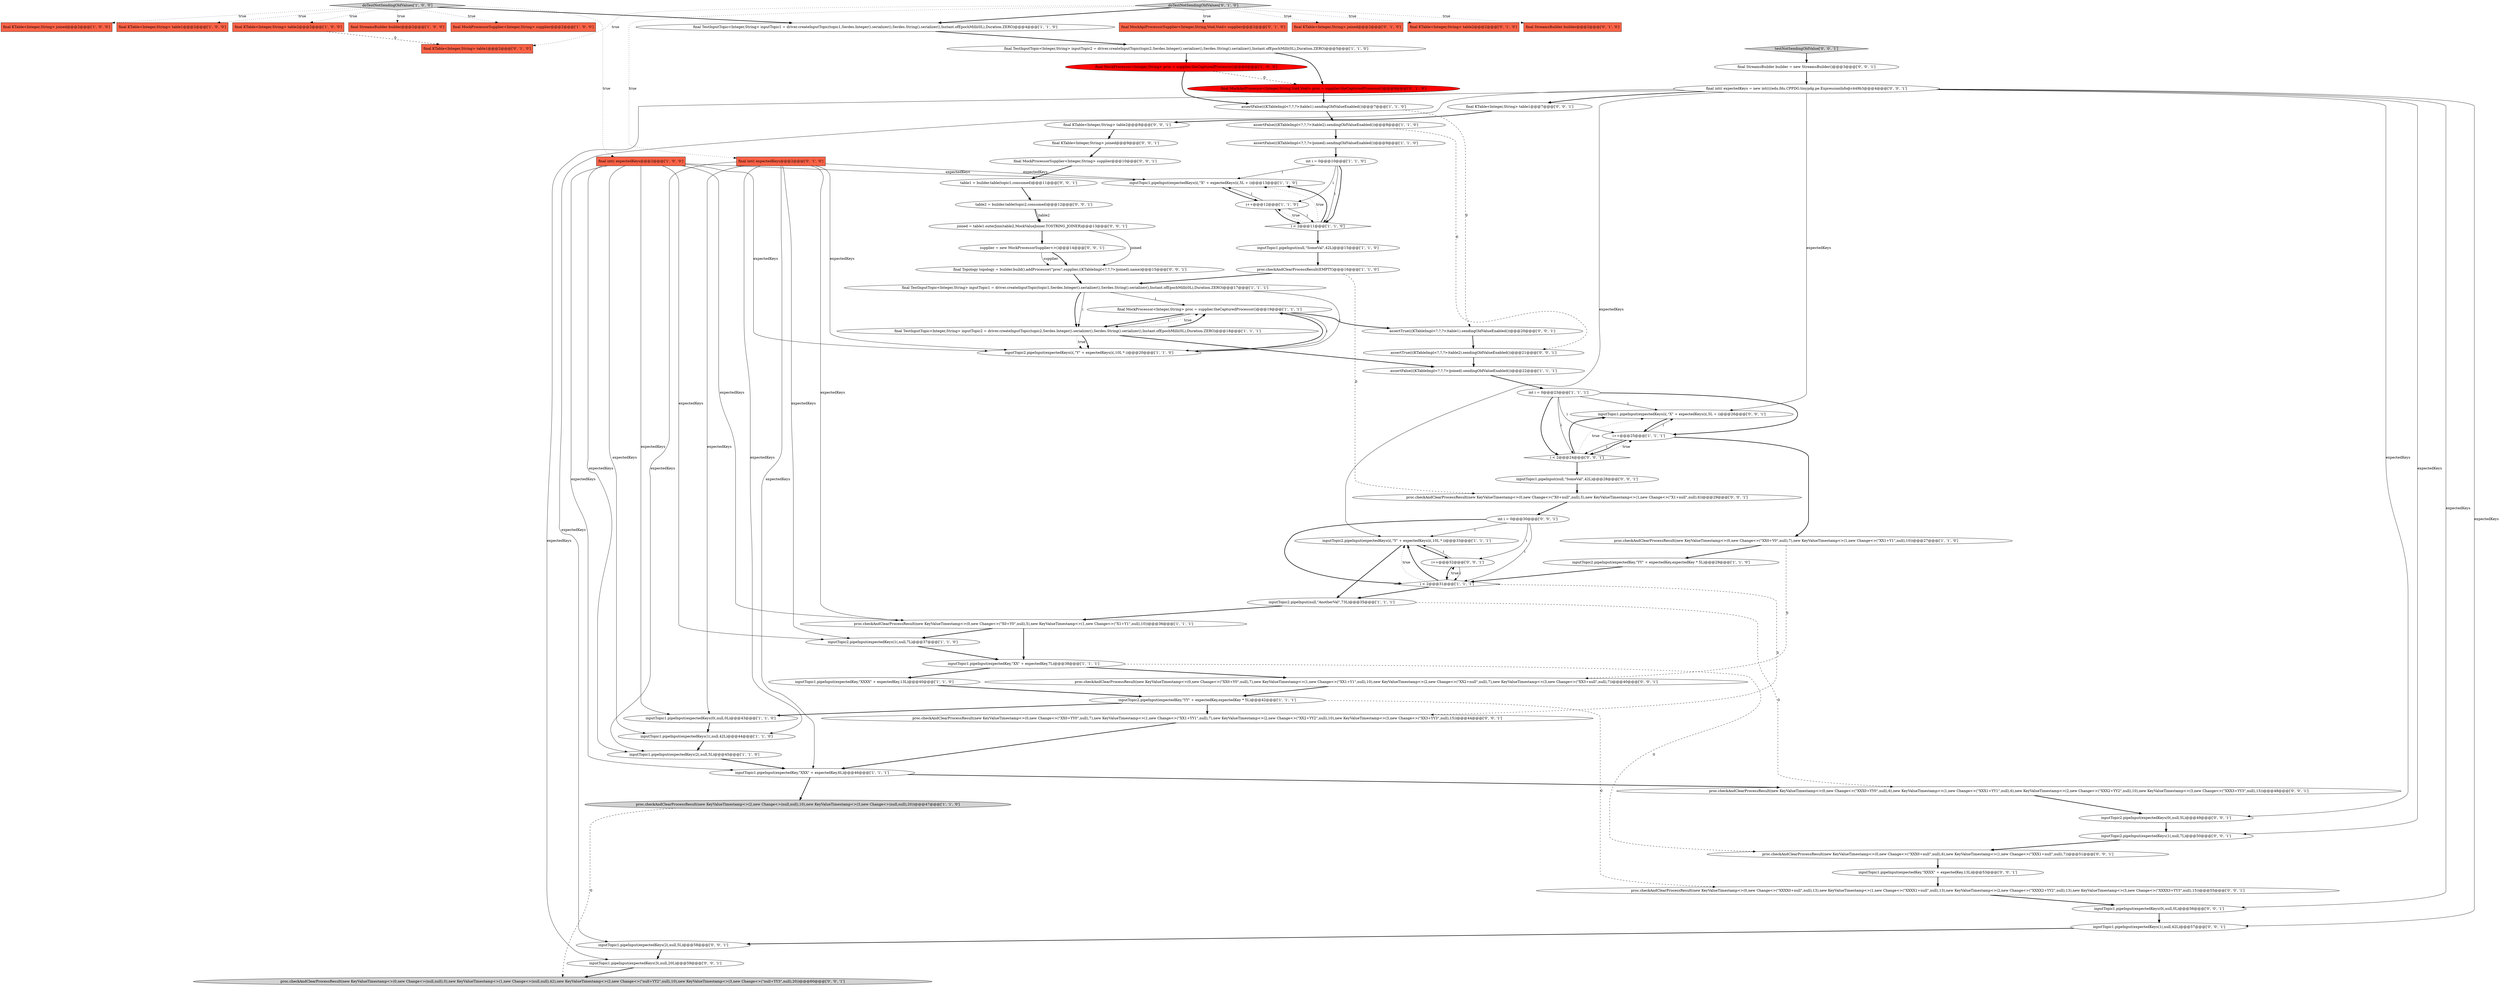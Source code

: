 digraph {
18 [style = filled, label = "assertFalse(((KTableImpl<?,?,?>)joined).sendingOldValueEnabled())@@@9@@@['1', '1', '0']", fillcolor = white, shape = ellipse image = "AAA0AAABBB1BBB"];
59 [style = filled, label = "proc.checkAndClearProcessResult(new KeyValueTimestamp<>(0,new Change<>(\"XXX0+YY0\",null),6),new KeyValueTimestamp<>(1,new Change<>(\"XXX1+YY1\",null),6),new KeyValueTimestamp<>(2,new Change<>(\"XXX2+YY2\",null),10),new KeyValueTimestamp<>(3,new Change<>(\"XXX3+YY3\",null),15))@@@48@@@['0', '0', '1']", fillcolor = white, shape = ellipse image = "AAA0AAABBB3BBB"];
72 [style = filled, label = "inputTopic1.pipeInput(expectedKeys(0(,null,0L)@@@56@@@['0', '0', '1']", fillcolor = white, shape = ellipse image = "AAA0AAABBB3BBB"];
33 [style = filled, label = "final MockProcessor<Integer,String> proc = supplier.theCapturedProcessor()@@@19@@@['1', '1', '1']", fillcolor = white, shape = ellipse image = "AAA0AAABBB1BBB"];
0 [style = filled, label = "final KTable<Integer,String> joined@@@2@@@['1', '0', '0']", fillcolor = tomato, shape = box image = "AAA0AAABBB1BBB"];
77 [style = filled, label = "assertTrue(((KTableImpl<?,?,?>)table2).sendingOldValueEnabled())@@@21@@@['0', '0', '1']", fillcolor = white, shape = ellipse image = "AAA0AAABBB3BBB"];
23 [style = filled, label = "inputTopic2.pipeInput(expectedKeys(i(,\"Y\" + expectedKeys(i(,10L * i)@@@33@@@['1', '1', '1']", fillcolor = white, shape = ellipse image = "AAA0AAABBB1BBB"];
19 [style = filled, label = "assertFalse(((KTableImpl<?,?,?>)joined).sendingOldValueEnabled())@@@22@@@['1', '1', '1']", fillcolor = white, shape = ellipse image = "AAA0AAABBB1BBB"];
21 [style = filled, label = "final TestInputTopic<Integer,String> inputTopic1 = driver.createInputTopic(topic1,Serdes.Integer().serializer(),Serdes.String().serializer(),Instant.ofEpochMilli(0L),Duration.ZERO)@@@4@@@['1', '1', '0']", fillcolor = white, shape = ellipse image = "AAA0AAABBB1BBB"];
63 [style = filled, label = "inputTopic1.pipeInput(expectedKeys(i(,\"X\" + expectedKeys(i(,5L + i)@@@26@@@['0', '0', '1']", fillcolor = white, shape = ellipse image = "AAA0AAABBB3BBB"];
9 [style = filled, label = "assertFalse(((KTableImpl<?,?,?>)table2).sendingOldValueEnabled())@@@8@@@['1', '1', '0']", fillcolor = white, shape = ellipse image = "AAA0AAABBB1BBB"];
41 [style = filled, label = "final MockApiProcessorSupplier<Integer,String,Void,Void> supplier@@@2@@@['0', '1', '0']", fillcolor = tomato, shape = box image = "AAA0AAABBB2BBB"];
40 [style = filled, label = "inputTopic2.pipeInput(null,\"AnotherVal\",73L)@@@35@@@['1', '1', '1']", fillcolor = white, shape = ellipse image = "AAA0AAABBB1BBB"];
34 [style = filled, label = "final MockProcessor<Integer,String> proc = supplier.theCapturedProcessor()@@@6@@@['1', '0', '0']", fillcolor = red, shape = ellipse image = "AAA1AAABBB1BBB"];
31 [style = filled, label = "inputTopic2.pipeInput(expectedKey,\"YY\" + expectedKey,expectedKey * 5L)@@@42@@@['1', '1', '1']", fillcolor = white, shape = ellipse image = "AAA0AAABBB1BBB"];
32 [style = filled, label = "proc.checkAndClearProcessResult(new KeyValueTimestamp<>(0,new Change<>(\"X0+Y0\",null),5),new KeyValueTimestamp<>(1,new Change<>(\"X1+Y1\",null),10))@@@36@@@['1', '1', '1']", fillcolor = white, shape = ellipse image = "AAA0AAABBB1BBB"];
10 [style = filled, label = "final int(( expectedKeys@@@2@@@['1', '0', '0']", fillcolor = tomato, shape = box image = "AAA0AAABBB1BBB"];
7 [style = filled, label = "final KTable<Integer,String> table1@@@2@@@['1', '0', '0']", fillcolor = tomato, shape = box image = "AAA0AAABBB1BBB"];
39 [style = filled, label = "assertFalse(((KTableImpl<?,?,?>)table1).sendingOldValueEnabled())@@@7@@@['1', '1', '0']", fillcolor = white, shape = ellipse image = "AAA0AAABBB1BBB"];
75 [style = filled, label = "int i = 0@@@30@@@['0', '0', '1']", fillcolor = white, shape = ellipse image = "AAA0AAABBB3BBB"];
25 [style = filled, label = "proc.checkAndClearProcessResult(new KeyValueTimestamp<>(0,new Change<>(\"XX0+Y0\",null),7),new KeyValueTimestamp<>(1,new Change<>(\"XX1+Y1\",null),10))@@@27@@@['1', '1', '0']", fillcolor = white, shape = ellipse image = "AAA0AAABBB1BBB"];
35 [style = filled, label = "i++@@@25@@@['1', '1', '1']", fillcolor = white, shape = ellipse image = "AAA0AAABBB1BBB"];
78 [style = filled, label = "inputTopic1.pipeInput(expectedKeys(3(,null,20L)@@@59@@@['0', '0', '1']", fillcolor = white, shape = ellipse image = "AAA0AAABBB3BBB"];
61 [style = filled, label = "proc.checkAndClearProcessResult(new KeyValueTimestamp<>(0,new Change<>(\"XXXX0+null\",null),13),new KeyValueTimestamp<>(1,new Change<>(\"XXXX1+null\",null),13),new KeyValueTimestamp<>(2,new Change<>(\"XXXX2+YY2\",null),13),new KeyValueTimestamp<>(3,new Change<>(\"XXXX3+YY3\",null),15))@@@55@@@['0', '0', '1']", fillcolor = white, shape = ellipse image = "AAA0AAABBB3BBB"];
17 [style = filled, label = "inputTopic1.pipeInput(expectedKey,\"XXX\" + expectedKey,6L)@@@46@@@['1', '1', '1']", fillcolor = white, shape = ellipse image = "AAA0AAABBB1BBB"];
20 [style = filled, label = "int i = 0@@@23@@@['1', '1', '1']", fillcolor = white, shape = ellipse image = "AAA0AAABBB1BBB"];
52 [style = filled, label = "final Topology topology = builder.build().addProcessor(\"proc\",supplier,((KTableImpl<?,?,?>)joined).name)@@@15@@@['0', '0', '1']", fillcolor = white, shape = ellipse image = "AAA0AAABBB3BBB"];
29 [style = filled, label = "final KTable<Integer,String> table2@@@2@@@['1', '0', '0']", fillcolor = tomato, shape = box image = "AAA1AAABBB1BBB"];
51 [style = filled, label = "i++@@@32@@@['0', '0', '1']", fillcolor = white, shape = ellipse image = "AAA0AAABBB3BBB"];
8 [style = filled, label = "inputTopic1.pipeInput(expectedKey,\"XXXX\" + expectedKey,13L)@@@40@@@['1', '1', '0']", fillcolor = white, shape = ellipse image = "AAA0AAABBB1BBB"];
56 [style = filled, label = "proc.checkAndClearProcessResult(new KeyValueTimestamp<>(0,new Change<>(null,null),0),new KeyValueTimestamp<>(1,new Change<>(null,null),42),new KeyValueTimestamp<>(2,new Change<>(\"null+YY2\",null),10),new KeyValueTimestamp<>(3,new Change<>(\"null+YY3\",null),20))@@@60@@@['0', '0', '1']", fillcolor = lightgray, shape = ellipse image = "AAA0AAABBB3BBB"];
16 [style = filled, label = "final StreamsBuilder builder@@@2@@@['1', '0', '0']", fillcolor = tomato, shape = box image = "AAA0AAABBB1BBB"];
12 [style = filled, label = "inputTopic2.pipeInput(expectedKeys(i(,\"Y\" + expectedKeys(i(,10L * i)@@@20@@@['1', '1', '0']", fillcolor = white, shape = ellipse image = "AAA0AAABBB1BBB"];
57 [style = filled, label = "proc.checkAndClearProcessResult(new KeyValueTimestamp<>(0,new Change<>(\"XX0+YY0\",null),7),new KeyValueTimestamp<>(1,new Change<>(\"XX1+YY1\",null),7),new KeyValueTimestamp<>(2,new Change<>(\"XX2+YY2\",null),10),new KeyValueTimestamp<>(3,new Change<>(\"XX3+YY3\",null),15))@@@44@@@['0', '0', '1']", fillcolor = white, shape = ellipse image = "AAA0AAABBB3BBB"];
62 [style = filled, label = "final StreamsBuilder builder = new StreamsBuilder()@@@3@@@['0', '0', '1']", fillcolor = white, shape = ellipse image = "AAA0AAABBB3BBB"];
64 [style = filled, label = "joined = table1.outerJoin(table2,MockValueJoiner.TOSTRING_JOINER)@@@13@@@['0', '0', '1']", fillcolor = white, shape = ellipse image = "AAA0AAABBB3BBB"];
69 [style = filled, label = "proc.checkAndClearProcessResult(new KeyValueTimestamp<>(0,new Change<>(\"XX0+Y0\",null),7),new KeyValueTimestamp<>(1,new Change<>(\"XX1+Y1\",null),10),new KeyValueTimestamp<>(2,new Change<>(\"XX2+null\",null),7),new KeyValueTimestamp<>(3,new Change<>(\"XX3+null\",null),7))@@@40@@@['0', '0', '1']", fillcolor = white, shape = ellipse image = "AAA0AAABBB3BBB"];
22 [style = filled, label = "inputTopic1.pipeInput(expectedKey,\"XX\" + expectedKey,7L)@@@38@@@['1', '1', '1']", fillcolor = white, shape = ellipse image = "AAA0AAABBB1BBB"];
80 [style = filled, label = "final KTable<Integer,String> joined@@@9@@@['0', '0', '1']", fillcolor = white, shape = ellipse image = "AAA0AAABBB3BBB"];
28 [style = filled, label = "doTestNotSendingOldValues['1', '0', '0']", fillcolor = lightgray, shape = diamond image = "AAA0AAABBB1BBB"];
48 [style = filled, label = "final KTable<Integer,String> table1@@@2@@@['0', '1', '0']", fillcolor = tomato, shape = box image = "AAA1AAABBB2BBB"];
60 [style = filled, label = "i < 2@@@24@@@['0', '0', '1']", fillcolor = white, shape = diamond image = "AAA0AAABBB3BBB"];
2 [style = filled, label = "inputTopic1.pipeInput(expectedKeys(i(,\"X\" + expectedKeys(i(,5L + i)@@@13@@@['1', '1', '0']", fillcolor = white, shape = ellipse image = "AAA0AAABBB1BBB"];
74 [style = filled, label = "table1 = builder.table(topic1,consumed)@@@11@@@['0', '0', '1']", fillcolor = white, shape = ellipse image = "AAA0AAABBB3BBB"];
67 [style = filled, label = "inputTopic2.pipeInput(expectedKeys(0(,null,5L)@@@49@@@['0', '0', '1']", fillcolor = white, shape = ellipse image = "AAA0AAABBB3BBB"];
1 [style = filled, label = "inputTopic1.pipeInput(expectedKeys(0(,null,0L)@@@43@@@['1', '1', '0']", fillcolor = white, shape = ellipse image = "AAA0AAABBB1BBB"];
26 [style = filled, label = "final MockProcessorSupplier<Integer,String> supplier@@@2@@@['1', '0', '0']", fillcolor = tomato, shape = box image = "AAA0AAABBB1BBB"];
13 [style = filled, label = "inputTopic2.pipeInput(expectedKey,\"YY\" + expectedKey,expectedKey * 5L)@@@29@@@['1', '1', '0']", fillcolor = white, shape = ellipse image = "AAA0AAABBB1BBB"];
42 [style = filled, label = "final int(( expectedKeys@@@2@@@['0', '1', '0']", fillcolor = tomato, shape = box image = "AAA0AAABBB2BBB"];
58 [style = filled, label = "inputTopic1.pipeInput(expectedKey,\"XXXX\" + expectedKey,13L)@@@53@@@['0', '0', '1']", fillcolor = white, shape = ellipse image = "AAA0AAABBB3BBB"];
81 [style = filled, label = "testNotSendingOldValue['0', '0', '1']", fillcolor = lightgray, shape = diamond image = "AAA0AAABBB3BBB"];
54 [style = filled, label = "table2 = builder.table(topic2,consumed)@@@12@@@['0', '0', '1']", fillcolor = white, shape = ellipse image = "AAA0AAABBB3BBB"];
6 [style = filled, label = "final TestInputTopic<Integer,String> inputTopic1 = driver.createInputTopic(topic1,Serdes.Integer().serializer(),Serdes.String().serializer(),Instant.ofEpochMilli(0L),Duration.ZERO)@@@17@@@['1', '1', '1']", fillcolor = white, shape = ellipse image = "AAA0AAABBB1BBB"];
65 [style = filled, label = "inputTopic1.pipeInput(expectedKeys(2(,null,5L)@@@58@@@['0', '0', '1']", fillcolor = white, shape = ellipse image = "AAA0AAABBB3BBB"];
24 [style = filled, label = "proc.checkAndClearProcessResult(new KeyValueTimestamp<>(2,new Change<>(null,null),10),new KeyValueTimestamp<>(3,new Change<>(null,null),20))@@@47@@@['1', '1', '0']", fillcolor = lightgray, shape = ellipse image = "AAA0AAABBB1BBB"];
36 [style = filled, label = "inputTopic1.pipeInput(null,\"SomeVal\",42L)@@@15@@@['1', '1', '0']", fillcolor = white, shape = ellipse image = "AAA0AAABBB1BBB"];
37 [style = filled, label = "inputTopic1.pipeInput(expectedKeys(2(,null,5L)@@@45@@@['1', '1', '0']", fillcolor = white, shape = ellipse image = "AAA0AAABBB1BBB"];
55 [style = filled, label = "proc.checkAndClearProcessResult(new KeyValueTimestamp<>(0,new Change<>(\"XXX0+null\",null),6),new KeyValueTimestamp<>(1,new Change<>(\"XXX1+null\",null),7))@@@51@@@['0', '0', '1']", fillcolor = white, shape = ellipse image = "AAA0AAABBB3BBB"];
70 [style = filled, label = "inputTopic1.pipeInput(expectedKeys(1(,null,42L)@@@57@@@['0', '0', '1']", fillcolor = white, shape = ellipse image = "AAA0AAABBB3BBB"];
38 [style = filled, label = "final TestInputTopic<Integer,String> inputTopic2 = driver.createInputTopic(topic2,Serdes.Integer().serializer(),Serdes.String().serializer(),Instant.ofEpochMilli(0L),Duration.ZERO)@@@5@@@['1', '1', '0']", fillcolor = white, shape = ellipse image = "AAA0AAABBB1BBB"];
11 [style = filled, label = "i++@@@12@@@['1', '1', '0']", fillcolor = white, shape = ellipse image = "AAA0AAABBB1BBB"];
47 [style = filled, label = "final MockApiProcessor<Integer,String,Void,Void> proc = supplier.theCapturedProcessor()@@@6@@@['0', '1', '0']", fillcolor = red, shape = ellipse image = "AAA1AAABBB2BBB"];
5 [style = filled, label = "int i = 0@@@10@@@['1', '1', '0']", fillcolor = white, shape = ellipse image = "AAA0AAABBB1BBB"];
44 [style = filled, label = "final KTable<Integer,String> joined@@@2@@@['0', '1', '0']", fillcolor = tomato, shape = box image = "AAA0AAABBB2BBB"];
68 [style = filled, label = "final MockProcessorSupplier<Integer,String> supplier@@@10@@@['0', '0', '1']", fillcolor = white, shape = ellipse image = "AAA0AAABBB3BBB"];
43 [style = filled, label = "final KTable<Integer,String> table2@@@2@@@['0', '1', '0']", fillcolor = tomato, shape = box image = "AAA0AAABBB2BBB"];
46 [style = filled, label = "doTestNotSendingOldValues['0', '1', '0']", fillcolor = lightgray, shape = diamond image = "AAA0AAABBB2BBB"];
49 [style = filled, label = "inputTopic1.pipeInput(null,\"SomeVal\",42L)@@@28@@@['0', '0', '1']", fillcolor = white, shape = ellipse image = "AAA0AAABBB3BBB"];
4 [style = filled, label = "i < 2@@@31@@@['1', '1', '1']", fillcolor = white, shape = diamond image = "AAA0AAABBB1BBB"];
3 [style = filled, label = "proc.checkAndClearProcessResult(EMPTY)@@@16@@@['1', '1', '0']", fillcolor = white, shape = ellipse image = "AAA0AAABBB1BBB"];
45 [style = filled, label = "final StreamsBuilder builder@@@2@@@['0', '1', '0']", fillcolor = tomato, shape = box image = "AAA0AAABBB2BBB"];
15 [style = filled, label = "inputTopic2.pipeInput(expectedKeys(1(,null,7L)@@@37@@@['1', '1', '0']", fillcolor = white, shape = ellipse image = "AAA0AAABBB1BBB"];
73 [style = filled, label = "proc.checkAndClearProcessResult(new KeyValueTimestamp<>(0,new Change<>(\"X0+null\",null),5),new KeyValueTimestamp<>(1,new Change<>(\"X1+null\",null),6))@@@29@@@['0', '0', '1']", fillcolor = white, shape = ellipse image = "AAA0AAABBB3BBB"];
71 [style = filled, label = "supplier = new MockProcessorSupplier<>()@@@14@@@['0', '0', '1']", fillcolor = white, shape = ellipse image = "AAA0AAABBB3BBB"];
14 [style = filled, label = "inputTopic1.pipeInput(expectedKeys(1(,null,42L)@@@44@@@['1', '1', '0']", fillcolor = white, shape = ellipse image = "AAA0AAABBB1BBB"];
76 [style = filled, label = "inputTopic2.pipeInput(expectedKeys(1(,null,7L)@@@50@@@['0', '0', '1']", fillcolor = white, shape = ellipse image = "AAA0AAABBB3BBB"];
66 [style = filled, label = "final KTable<Integer,String> table2@@@8@@@['0', '0', '1']", fillcolor = white, shape = ellipse image = "AAA0AAABBB3BBB"];
53 [style = filled, label = "final int(( expectedKeys = new int((((edu.fdu.CPPDG.tinypdg.pe.ExpressionInfo@c449b3@@@4@@@['0', '0', '1']", fillcolor = white, shape = ellipse image = "AAA0AAABBB3BBB"];
30 [style = filled, label = "final TestInputTopic<Integer,String> inputTopic2 = driver.createInputTopic(topic2,Serdes.Integer().serializer(),Serdes.String().serializer(),Instant.ofEpochMilli(0L),Duration.ZERO)@@@18@@@['1', '1', '1']", fillcolor = white, shape = ellipse image = "AAA0AAABBB1BBB"];
27 [style = filled, label = "i < 2@@@11@@@['1', '1', '0']", fillcolor = white, shape = diamond image = "AAA0AAABBB1BBB"];
50 [style = filled, label = "assertTrue(((KTableImpl<?,?,?>)table1).sendingOldValueEnabled())@@@20@@@['0', '0', '1']", fillcolor = white, shape = ellipse image = "AAA0AAABBB3BBB"];
79 [style = filled, label = "final KTable<Integer,String> table1@@@7@@@['0', '0', '1']", fillcolor = white, shape = ellipse image = "AAA0AAABBB3BBB"];
20->35 [style = solid, label="i"];
32->22 [style = bold, label=""];
79->66 [style = bold, label=""];
23->51 [style = bold, label=""];
39->9 [style = bold, label=""];
70->65 [style = bold, label=""];
64->52 [style = solid, label="joined"];
28->16 [style = dotted, label="true"];
31->1 [style = bold, label=""];
35->60 [style = solid, label="i"];
27->2 [style = dotted, label="true"];
73->75 [style = bold, label=""];
60->35 [style = dotted, label="true"];
21->38 [style = bold, label=""];
53->67 [style = solid, label="expectedKeys"];
22->8 [style = bold, label=""];
20->60 [style = bold, label=""];
53->72 [style = solid, label="expectedKeys"];
28->21 [style = bold, label=""];
46->21 [style = bold, label=""];
76->55 [style = bold, label=""];
62->53 [style = bold, label=""];
22->55 [style = dashed, label="0"];
46->48 [style = dotted, label="true"];
28->7 [style = dotted, label="true"];
42->17 [style = solid, label="expectedKeys"];
68->74 [style = bold, label=""];
60->63 [style = bold, label=""];
66->80 [style = bold, label=""];
10->37 [style = solid, label="expectedKeys"];
39->50 [style = dashed, label="0"];
5->27 [style = solid, label="i"];
6->12 [style = solid, label="i"];
53->65 [style = solid, label="expectedKeys"];
59->67 [style = bold, label=""];
27->2 [style = bold, label=""];
30->33 [style = dotted, label="true"];
14->37 [style = bold, label=""];
10->15 [style = solid, label="expectedKeys"];
75->23 [style = solid, label="i"];
9->77 [style = dashed, label="0"];
28->10 [style = dotted, label="true"];
64->71 [style = bold, label=""];
40->59 [style = dashed, label="0"];
42->12 [style = solid, label="expectedKeys"];
4->51 [style = dotted, label="true"];
31->61 [style = dashed, label="0"];
19->20 [style = bold, label=""];
4->23 [style = dotted, label="true"];
20->60 [style = solid, label="i"];
51->4 [style = solid, label="i"];
30->12 [style = dotted, label="true"];
42->1 [style = solid, label="expectedKeys"];
71->52 [style = bold, label=""];
71->52 [style = solid, label="supplier"];
5->11 [style = solid, label="i"];
47->39 [style = bold, label=""];
51->23 [style = solid, label="i"];
33->50 [style = bold, label=""];
10->12 [style = solid, label="expectedKeys"];
69->31 [style = bold, label=""];
42->37 [style = solid, label="expectedKeys"];
49->73 [style = bold, label=""];
65->78 [style = bold, label=""];
28->29 [style = dotted, label="true"];
6->33 [style = solid, label="i"];
75->4 [style = bold, label=""];
30->19 [style = bold, label=""];
53->70 [style = solid, label="expectedKeys"];
50->77 [style = bold, label=""];
42->14 [style = solid, label="expectedKeys"];
31->57 [style = bold, label=""];
12->33 [style = bold, label=""];
46->45 [style = dotted, label="true"];
33->30 [style = bold, label=""];
38->47 [style = bold, label=""];
81->62 [style = bold, label=""];
4->23 [style = bold, label=""];
61->72 [style = bold, label=""];
24->56 [style = dashed, label="0"];
4->57 [style = dashed, label="0"];
10->17 [style = solid, label="expectedKeys"];
54->64 [style = bold, label=""];
57->17 [style = bold, label=""];
58->61 [style = bold, label=""];
30->33 [style = bold, label=""];
51->4 [style = bold, label=""];
10->14 [style = solid, label="expectedKeys"];
8->31 [style = bold, label=""];
75->51 [style = solid, label="i"];
5->2 [style = solid, label="i"];
53->79 [style = bold, label=""];
33->30 [style = solid, label="i"];
3->6 [style = bold, label=""];
10->1 [style = solid, label="expectedKeys"];
53->23 [style = solid, label="expectedKeys"];
42->32 [style = solid, label="expectedKeys"];
15->22 [style = bold, label=""];
29->48 [style = dashed, label="0"];
35->25 [style = bold, label=""];
60->49 [style = bold, label=""];
30->12 [style = bold, label=""];
28->0 [style = dotted, label="true"];
9->18 [style = bold, label=""];
35->63 [style = solid, label="i"];
80->68 [style = bold, label=""];
34->39 [style = bold, label=""];
52->6 [style = bold, label=""];
11->2 [style = solid, label="i"];
38->34 [style = bold, label=""];
40->32 [style = bold, label=""];
11->27 [style = solid, label="i"];
6->30 [style = bold, label=""];
75->4 [style = solid, label="i"];
35->60 [style = bold, label=""];
54->64 [style = solid, label="table2"];
2->11 [style = bold, label=""];
33->12 [style = solid, label="i"];
67->76 [style = bold, label=""];
10->2 [style = solid, label="expectedKeys"];
4->40 [style = bold, label=""];
27->36 [style = bold, label=""];
25->13 [style = bold, label=""];
72->70 [style = bold, label=""];
37->17 [style = bold, label=""];
3->73 [style = dashed, label="0"];
34->47 [style = dashed, label="0"];
46->44 [style = dotted, label="true"];
46->41 [style = dotted, label="true"];
27->11 [style = dotted, label="true"];
53->78 [style = solid, label="expectedKeys"];
20->63 [style = solid, label="i"];
53->76 [style = solid, label="expectedKeys"];
17->24 [style = bold, label=""];
42->15 [style = solid, label="expectedKeys"];
60->63 [style = dotted, label="true"];
6->30 [style = solid, label="i"];
22->69 [style = bold, label=""];
23->40 [style = bold, label=""];
18->5 [style = bold, label=""];
28->26 [style = dotted, label="true"];
25->69 [style = dashed, label="0"];
10->32 [style = solid, label="expectedKeys"];
32->15 [style = bold, label=""];
46->42 [style = dotted, label="true"];
77->19 [style = bold, label=""];
1->14 [style = bold, label=""];
53->63 [style = solid, label="expectedKeys"];
78->56 [style = bold, label=""];
5->27 [style = bold, label=""];
20->35 [style = bold, label=""];
17->59 [style = bold, label=""];
74->54 [style = bold, label=""];
46->43 [style = dotted, label="true"];
55->58 [style = bold, label=""];
42->2 [style = solid, label="expectedKeys"];
63->35 [style = bold, label=""];
11->27 [style = bold, label=""];
13->4 [style = bold, label=""];
36->3 [style = bold, label=""];
}
